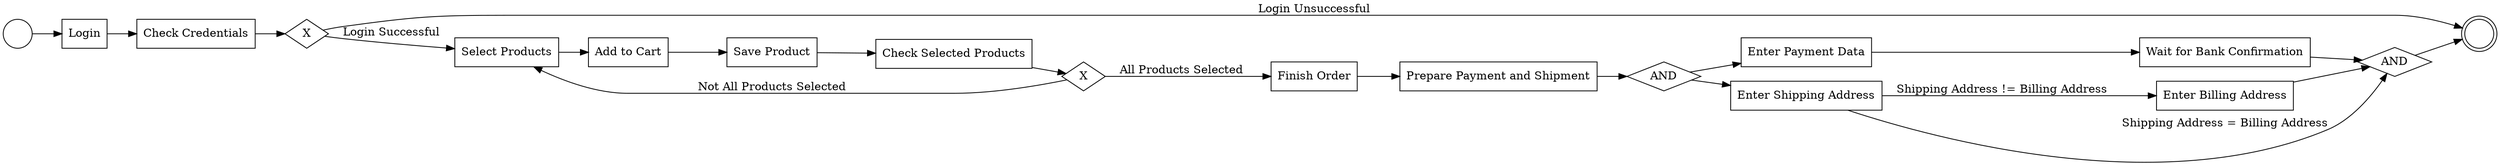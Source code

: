 digraph G {
  rankdir=LR;
  "start_1"[shape=circle label=""];
  "end_1"[shape=doublecircle label=""];
  "Login"[shape=rectangle];
  "Check Credentials"[shape=rectangle];
  "Select Products"[shape=rectangle];
  "Add to Cart"[shape=rectangle];
  "Save Product"[shape=rectangle];
  "Check Selected Products"[shape=rectangle];
  "Finish Order"[shape=rectangle];
  "Prepare Payment and Shipment"[shape=rectangle];
  "Enter Payment Data"[shape=rectangle];
  "Wait for Bank Confirmation"[shape=rectangle];
  "Enter Shipping Address"[shape=rectangle];
  "Enter Billing Address"[shape=rectangle];
  "seg_1"[shape=diamond label="X"];
  "seg_2"[shape=diamond label="X"];
  "spg_1"[shape=diamond label="AND"];
  "mpg_1"[shape=diamond label="AND"];
  
  "start_1" -> "Login";
  "Login" -> "Check Credentials";
  "Check Credentials" -> "seg_1";
  "seg_1" -> "Select Products"[label="Login Successful"];
  "seg_1" -> "end_1"[label="Login Unsuccessful"];
  "Select Products" -> "Add to Cart";
  "Add to Cart" -> "Save Product";
  "Save Product" -> "Check Selected Products";
  "Check Selected Products" -> "seg_2";
  "seg_2" -> "Select Products"[label="Not All Products Selected"];
  "seg_2" -> "Finish Order"[label="All Products Selected"];
  "Finish Order" -> "Prepare Payment and Shipment";
  "Prepare Payment and Shipment" -> "spg_1";
  "spg_1" -> "Enter Payment Data";
  "spg_1" -> "Enter Shipping Address";
  "Enter Payment Data" -> "Wait for Bank Confirmation";
  "Wait for Bank Confirmation" -> "mpg_1";
  "Enter Shipping Address" -> "Enter Billing Address"[label="Shipping Address != Billing Address"];
  "Enter Shipping Address" -> "mpg_1"[label="Shipping Address = Billing Address"];
  "Enter Billing Address" -> "mpg_1";
  "mpg_1" -> "end_1";
}